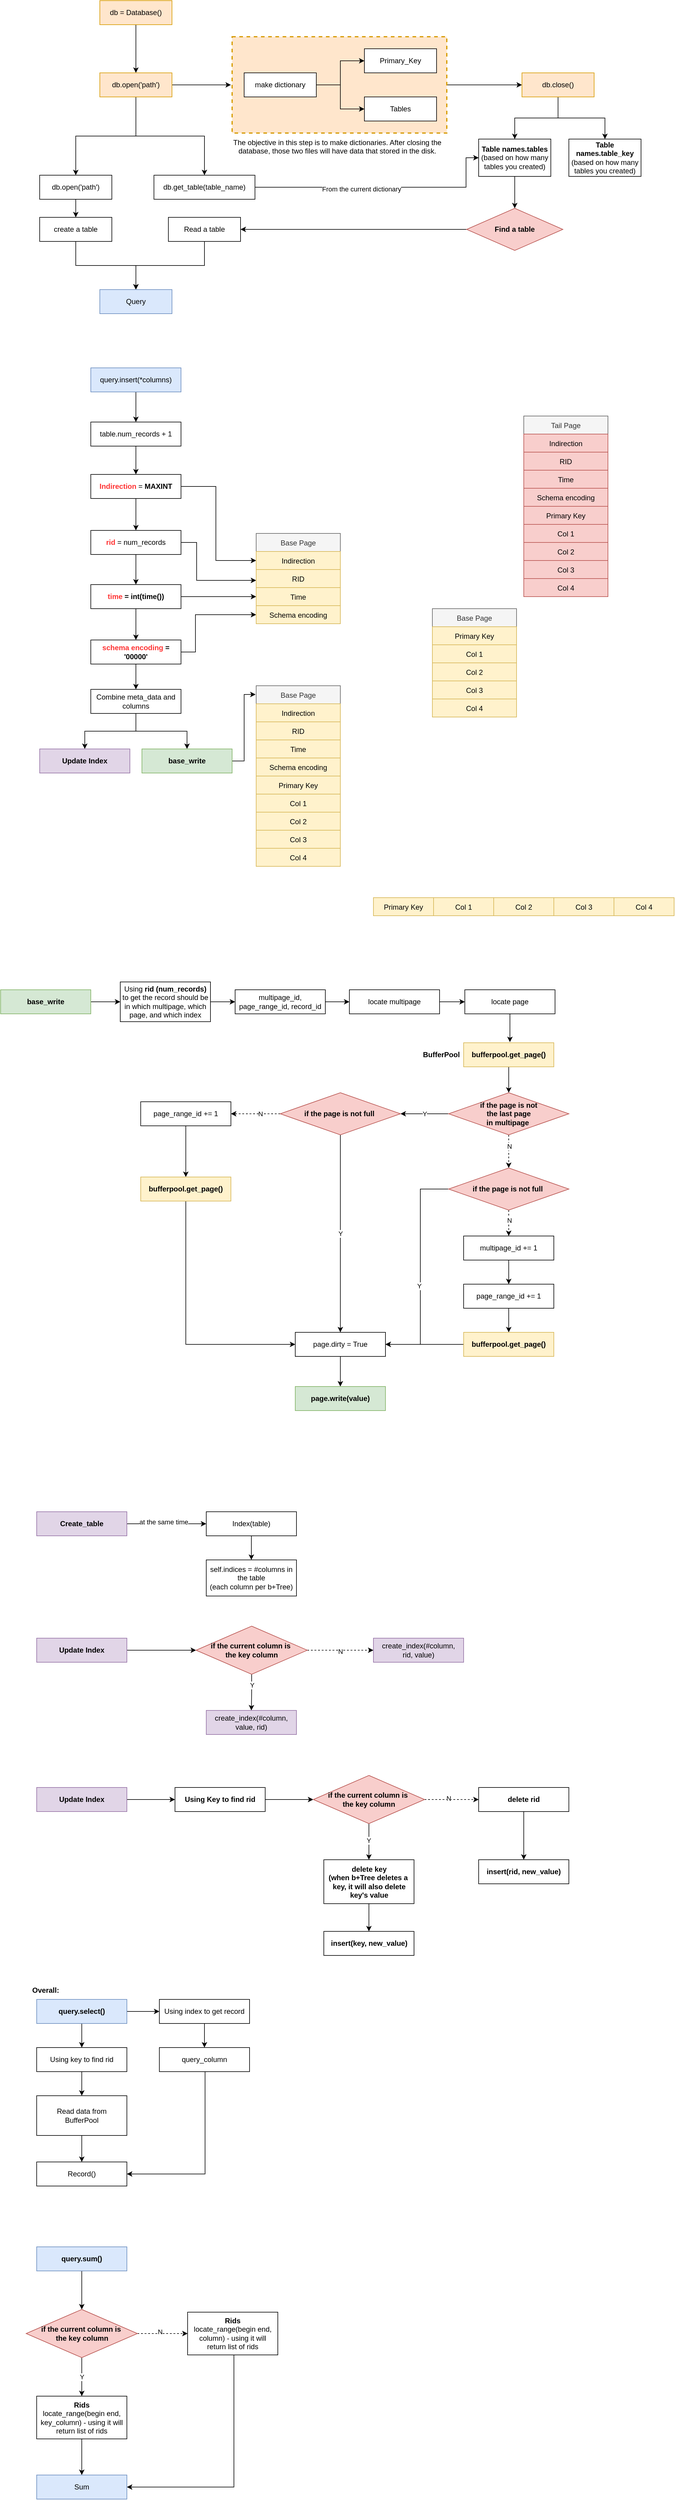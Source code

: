 <mxfile version="16.6.4" type="github">
  <diagram id="Wvhb61Qy2nOv9_hHWXvt" name="Page-1">
    <mxGraphModel dx="1158" dy="667" grid="0" gridSize="10" guides="1" tooltips="1" connect="1" arrows="1" fold="1" page="1" pageScale="1" pageWidth="1169" pageHeight="1654" math="0" shadow="0">
      <root>
        <mxCell id="0" />
        <mxCell id="1" parent="0" />
        <mxCell id="xcOaB14ry1vTwnBR0oJF-19" style="edgeStyle=orthogonalEdgeStyle;rounded=0;orthogonalLoop=1;jettySize=auto;html=1;startArrow=none;startFill=0;endArrow=classic;endFill=1;entryX=0;entryY=0.5;entryDx=0;entryDy=0;" edge="1" parent="1" source="xcOaB14ry1vTwnBR0oJF-11" target="xcOaB14ry1vTwnBR0oJF-20">
          <mxGeometry relative="1" as="geometry">
            <mxPoint x="819.2" y="180" as="targetPoint" />
          </mxGeometry>
        </mxCell>
        <mxCell id="xcOaB14ry1vTwnBR0oJF-11" value="" style="rounded=0;whiteSpace=wrap;html=1;fillColor=#ffe6cc;dashed=1;strokeWidth=2;strokeColor=#d79b00;" vertex="1" parent="1">
          <mxGeometry x="405" y="100" width="357" height="160" as="geometry" />
        </mxCell>
        <mxCell id="xcOaB14ry1vTwnBR0oJF-3" value="" style="edgeStyle=orthogonalEdgeStyle;rounded=0;orthogonalLoop=1;jettySize=auto;html=1;" edge="1" parent="1" source="xcOaB14ry1vTwnBR0oJF-1" target="xcOaB14ry1vTwnBR0oJF-2">
          <mxGeometry relative="1" as="geometry" />
        </mxCell>
        <mxCell id="xcOaB14ry1vTwnBR0oJF-1" value="db = Database()" style="rounded=0;whiteSpace=wrap;html=1;fillColor=#ffe6cc;strokeColor=#d79b00;" vertex="1" parent="1">
          <mxGeometry x="185" y="40" width="120" height="40" as="geometry" />
        </mxCell>
        <mxCell id="xcOaB14ry1vTwnBR0oJF-5" value="" style="edgeStyle=orthogonalEdgeStyle;rounded=0;orthogonalLoop=1;jettySize=auto;html=1;" edge="1" parent="1" source="xcOaB14ry1vTwnBR0oJF-2">
          <mxGeometry relative="1" as="geometry">
            <mxPoint x="403" y="180" as="targetPoint" />
          </mxGeometry>
        </mxCell>
        <mxCell id="xcOaB14ry1vTwnBR0oJF-31" value="" style="edgeStyle=orthogonalEdgeStyle;rounded=0;orthogonalLoop=1;jettySize=auto;html=1;startArrow=none;startFill=0;endArrow=classic;endFill=1;" edge="1" parent="1" source="xcOaB14ry1vTwnBR0oJF-2" target="xcOaB14ry1vTwnBR0oJF-30">
          <mxGeometry relative="1" as="geometry" />
        </mxCell>
        <mxCell id="xcOaB14ry1vTwnBR0oJF-32" style="edgeStyle=orthogonalEdgeStyle;rounded=0;orthogonalLoop=1;jettySize=auto;html=1;entryX=0.5;entryY=0;entryDx=0;entryDy=0;startArrow=none;startFill=0;endArrow=classic;endFill=1;" edge="1" parent="1" source="xcOaB14ry1vTwnBR0oJF-2" target="xcOaB14ry1vTwnBR0oJF-13">
          <mxGeometry relative="1" as="geometry" />
        </mxCell>
        <mxCell id="xcOaB14ry1vTwnBR0oJF-2" value="db.open(&#39;path&#39;)" style="rounded=0;whiteSpace=wrap;html=1;fillColor=#ffe6cc;strokeColor=#d79b00;" vertex="1" parent="1">
          <mxGeometry x="185" y="160" width="120" height="40" as="geometry" />
        </mxCell>
        <mxCell id="xcOaB14ry1vTwnBR0oJF-7" value="" style="edgeStyle=orthogonalEdgeStyle;rounded=0;orthogonalLoop=1;jettySize=auto;html=1;" edge="1" parent="1" source="xcOaB14ry1vTwnBR0oJF-4" target="xcOaB14ry1vTwnBR0oJF-6">
          <mxGeometry relative="1" as="geometry" />
        </mxCell>
        <mxCell id="xcOaB14ry1vTwnBR0oJF-9" value="" style="edgeStyle=orthogonalEdgeStyle;rounded=0;orthogonalLoop=1;jettySize=auto;html=1;" edge="1" parent="1" source="xcOaB14ry1vTwnBR0oJF-4" target="xcOaB14ry1vTwnBR0oJF-8">
          <mxGeometry relative="1" as="geometry" />
        </mxCell>
        <mxCell id="xcOaB14ry1vTwnBR0oJF-4" value="make dictionary" style="rounded=0;whiteSpace=wrap;html=1;" vertex="1" parent="1">
          <mxGeometry x="425" y="160" width="120" height="40" as="geometry" />
        </mxCell>
        <mxCell id="xcOaB14ry1vTwnBR0oJF-6" value="Primary_Key" style="rounded=0;whiteSpace=wrap;html=1;" vertex="1" parent="1">
          <mxGeometry x="625" y="120" width="120" height="40" as="geometry" />
        </mxCell>
        <mxCell id="xcOaB14ry1vTwnBR0oJF-8" value="Tables" style="rounded=0;whiteSpace=wrap;html=1;" vertex="1" parent="1">
          <mxGeometry x="625" y="200" width="120" height="40" as="geometry" />
        </mxCell>
        <mxCell id="xcOaB14ry1vTwnBR0oJF-12" value="The objective in this step is to make dictionaries. After closing the database, those two files will have data that stored in the disk.&lt;br&gt;&lt;br&gt;" style="text;html=1;strokeColor=none;fillColor=none;align=center;verticalAlign=middle;whiteSpace=wrap;rounded=0;dashed=1;" vertex="1" parent="1">
          <mxGeometry x="405" y="260" width="350" height="60" as="geometry" />
        </mxCell>
        <mxCell id="xcOaB14ry1vTwnBR0oJF-28" style="edgeStyle=orthogonalEdgeStyle;rounded=0;orthogonalLoop=1;jettySize=auto;html=1;entryX=0;entryY=0.5;entryDx=0;entryDy=0;startArrow=none;startFill=0;endArrow=classic;endFill=1;" edge="1" parent="1" source="xcOaB14ry1vTwnBR0oJF-13" target="xcOaB14ry1vTwnBR0oJF-21">
          <mxGeometry relative="1" as="geometry">
            <Array as="points">
              <mxPoint x="794" y="350" />
              <mxPoint x="794" y="301" />
            </Array>
          </mxGeometry>
        </mxCell>
        <mxCell id="xcOaB14ry1vTwnBR0oJF-29" value="From the current dictionary" style="edgeLabel;html=1;align=center;verticalAlign=middle;resizable=0;points=[];" vertex="1" connectable="0" parent="xcOaB14ry1vTwnBR0oJF-28">
          <mxGeometry x="-0.16" y="-3" relative="1" as="geometry">
            <mxPoint as="offset" />
          </mxGeometry>
        </mxCell>
        <mxCell id="xcOaB14ry1vTwnBR0oJF-13" value="db.get_table(table_name)" style="rounded=0;whiteSpace=wrap;html=1;" vertex="1" parent="1">
          <mxGeometry x="275" y="330" width="168" height="40" as="geometry" />
        </mxCell>
        <mxCell id="xcOaB14ry1vTwnBR0oJF-22" value="" style="edgeStyle=orthogonalEdgeStyle;rounded=0;orthogonalLoop=1;jettySize=auto;html=1;startArrow=none;startFill=0;endArrow=classic;endFill=1;" edge="1" parent="1" source="xcOaB14ry1vTwnBR0oJF-20" target="xcOaB14ry1vTwnBR0oJF-21">
          <mxGeometry relative="1" as="geometry" />
        </mxCell>
        <mxCell id="xcOaB14ry1vTwnBR0oJF-33" style="edgeStyle=orthogonalEdgeStyle;rounded=0;orthogonalLoop=1;jettySize=auto;html=1;startArrow=none;startFill=0;endArrow=classic;endFill=1;" edge="1" parent="1" source="xcOaB14ry1vTwnBR0oJF-20" target="xcOaB14ry1vTwnBR0oJF-23">
          <mxGeometry relative="1" as="geometry" />
        </mxCell>
        <mxCell id="xcOaB14ry1vTwnBR0oJF-20" value="db.close()" style="rounded=0;whiteSpace=wrap;html=1;fillColor=#ffe6cc;strokeColor=#d79b00;" vertex="1" parent="1">
          <mxGeometry x="887" y="160" width="120" height="40" as="geometry" />
        </mxCell>
        <mxCell id="xcOaB14ry1vTwnBR0oJF-211" style="edgeStyle=orthogonalEdgeStyle;rounded=0;orthogonalLoop=1;jettySize=auto;html=1;fontColor=#000000;startArrow=none;startFill=0;endArrow=classic;endFill=1;" edge="1" parent="1" source="xcOaB14ry1vTwnBR0oJF-21" target="xcOaB14ry1vTwnBR0oJF-210">
          <mxGeometry relative="1" as="geometry" />
        </mxCell>
        <mxCell id="xcOaB14ry1vTwnBR0oJF-21" value="&lt;b&gt;Table names.tables&lt;/b&gt;&lt;br&gt;(based on how many tables you created)" style="rounded=0;whiteSpace=wrap;html=1;" vertex="1" parent="1">
          <mxGeometry x="815" y="270" width="120" height="62" as="geometry" />
        </mxCell>
        <mxCell id="xcOaB14ry1vTwnBR0oJF-23" value="&lt;b&gt;Table names.table_key&lt;/b&gt;&lt;br&gt;(based on how many tables you created)" style="rounded=0;whiteSpace=wrap;html=1;" vertex="1" parent="1">
          <mxGeometry x="965" y="270" width="120" height="62" as="geometry" />
        </mxCell>
        <mxCell id="xcOaB14ry1vTwnBR0oJF-38" style="edgeStyle=orthogonalEdgeStyle;rounded=0;orthogonalLoop=1;jettySize=auto;html=1;startArrow=none;startFill=0;endArrow=classic;endFill=1;" edge="1" parent="1" source="xcOaB14ry1vTwnBR0oJF-25" target="xcOaB14ry1vTwnBR0oJF-36">
          <mxGeometry relative="1" as="geometry" />
        </mxCell>
        <mxCell id="xcOaB14ry1vTwnBR0oJF-25" value="Read a table" style="rounded=0;whiteSpace=wrap;html=1;" vertex="1" parent="1">
          <mxGeometry x="299" y="400" width="120" height="40" as="geometry" />
        </mxCell>
        <mxCell id="xcOaB14ry1vTwnBR0oJF-35" value="" style="edgeStyle=orthogonalEdgeStyle;rounded=0;orthogonalLoop=1;jettySize=auto;html=1;startArrow=none;startFill=0;endArrow=classic;endFill=1;" edge="1" parent="1" source="xcOaB14ry1vTwnBR0oJF-30" target="xcOaB14ry1vTwnBR0oJF-34">
          <mxGeometry relative="1" as="geometry" />
        </mxCell>
        <mxCell id="xcOaB14ry1vTwnBR0oJF-30" value="db.open(&#39;path&#39;)" style="rounded=0;whiteSpace=wrap;html=1;" vertex="1" parent="1">
          <mxGeometry x="85" y="330" width="120" height="40" as="geometry" />
        </mxCell>
        <mxCell id="xcOaB14ry1vTwnBR0oJF-37" value="" style="edgeStyle=orthogonalEdgeStyle;rounded=0;orthogonalLoop=1;jettySize=auto;html=1;startArrow=none;startFill=0;endArrow=classic;endFill=1;" edge="1" parent="1" source="xcOaB14ry1vTwnBR0oJF-34" target="xcOaB14ry1vTwnBR0oJF-36">
          <mxGeometry relative="1" as="geometry" />
        </mxCell>
        <mxCell id="xcOaB14ry1vTwnBR0oJF-34" value="create a table" style="rounded=0;whiteSpace=wrap;html=1;" vertex="1" parent="1">
          <mxGeometry x="85" y="400" width="120" height="40" as="geometry" />
        </mxCell>
        <mxCell id="xcOaB14ry1vTwnBR0oJF-36" value="Query" style="rounded=0;whiteSpace=wrap;html=1;fillColor=#dae8fc;strokeColor=#6c8ebf;" vertex="1" parent="1">
          <mxGeometry x="185" y="520" width="120" height="40" as="geometry" />
        </mxCell>
        <mxCell id="xcOaB14ry1vTwnBR0oJF-66" value="" style="edgeStyle=orthogonalEdgeStyle;rounded=0;orthogonalLoop=1;jettySize=auto;html=1;startArrow=none;startFill=0;endArrow=classic;endFill=1;" edge="1" parent="1" source="xcOaB14ry1vTwnBR0oJF-39" target="xcOaB14ry1vTwnBR0oJF-65">
          <mxGeometry relative="1" as="geometry" />
        </mxCell>
        <mxCell id="xcOaB14ry1vTwnBR0oJF-39" value="query.insert(*columns)" style="rounded=0;whiteSpace=wrap;html=1;fillColor=#dae8fc;strokeColor=#6c8ebf;" vertex="1" parent="1">
          <mxGeometry x="170" y="650" width="150" height="40" as="geometry" />
        </mxCell>
        <mxCell id="xcOaB14ry1vTwnBR0oJF-53" value="" style="group" vertex="1" connectable="0" parent="1">
          <mxGeometry x="445" y="1178" width="140" height="300" as="geometry" />
        </mxCell>
        <mxCell id="xcOaB14ry1vTwnBR0oJF-41" value="Base Page" style="swimlane;fontStyle=0;childLayout=stackLayout;horizontal=1;startSize=30;horizontalStack=0;resizeParent=1;resizeParentMax=0;resizeLast=0;collapsible=1;marginBottom=0;strokeWidth=1;fillColor=#f5f5f5;fontColor=#333333;strokeColor=#666666;" vertex="1" parent="xcOaB14ry1vTwnBR0oJF-53">
          <mxGeometry width="140" height="120" as="geometry" />
        </mxCell>
        <mxCell id="xcOaB14ry1vTwnBR0oJF-42" value="Indirection" style="text;align=center;verticalAlign=middle;spacingLeft=4;spacingRight=4;overflow=hidden;points=[[0,0.5],[1,0.5]];portConstraint=eastwest;rotatable=0;fillColor=#fff2cc;strokeColor=#d6b656;" vertex="1" parent="xcOaB14ry1vTwnBR0oJF-41">
          <mxGeometry y="30" width="140" height="30" as="geometry" />
        </mxCell>
        <mxCell id="xcOaB14ry1vTwnBR0oJF-43" value="RID" style="text;align=center;verticalAlign=middle;spacingLeft=4;spacingRight=4;overflow=hidden;points=[[0,0.5],[1,0.5]];portConstraint=eastwest;rotatable=0;fillColor=#fff2cc;strokeColor=#d6b656;" vertex="1" parent="xcOaB14ry1vTwnBR0oJF-41">
          <mxGeometry y="60" width="140" height="30" as="geometry" />
        </mxCell>
        <mxCell id="xcOaB14ry1vTwnBR0oJF-44" value="Time" style="text;strokeColor=#d6b656;fillColor=#fff2cc;align=center;verticalAlign=middle;spacingLeft=4;spacingRight=4;overflow=hidden;points=[[0,0.5],[1,0.5]];portConstraint=eastwest;rotatable=0;" vertex="1" parent="xcOaB14ry1vTwnBR0oJF-41">
          <mxGeometry y="90" width="140" height="30" as="geometry" />
        </mxCell>
        <mxCell id="xcOaB14ry1vTwnBR0oJF-46" value="Schema encoding" style="text;strokeColor=#d6b656;fillColor=#fff2cc;align=center;verticalAlign=middle;spacingLeft=4;spacingRight=4;overflow=hidden;points=[[0,0.5],[1,0.5]];portConstraint=eastwest;rotatable=0;" vertex="1" parent="xcOaB14ry1vTwnBR0oJF-53">
          <mxGeometry y="120" width="140" height="30" as="geometry" />
        </mxCell>
        <mxCell id="xcOaB14ry1vTwnBR0oJF-47" value="Primary Key" style="text;align=center;verticalAlign=middle;spacingLeft=4;spacingRight=4;overflow=hidden;points=[[0,0.5],[1,0.5]];portConstraint=eastwest;rotatable=0;fillColor=#fff2cc;strokeColor=#d6b656;" vertex="1" parent="xcOaB14ry1vTwnBR0oJF-53">
          <mxGeometry y="150" width="140" height="30" as="geometry" />
        </mxCell>
        <mxCell id="xcOaB14ry1vTwnBR0oJF-48" value="Col 1" style="text;strokeColor=#d6b656;fillColor=#fff2cc;align=center;verticalAlign=middle;spacingLeft=4;spacingRight=4;overflow=hidden;points=[[0,0.5],[1,0.5]];portConstraint=eastwest;rotatable=0;" vertex="1" parent="xcOaB14ry1vTwnBR0oJF-53">
          <mxGeometry y="180" width="140" height="30" as="geometry" />
        </mxCell>
        <mxCell id="xcOaB14ry1vTwnBR0oJF-49" value="Col 2" style="text;strokeColor=#d6b656;fillColor=#fff2cc;align=center;verticalAlign=middle;spacingLeft=4;spacingRight=4;overflow=hidden;points=[[0,0.5],[1,0.5]];portConstraint=eastwest;rotatable=0;" vertex="1" parent="xcOaB14ry1vTwnBR0oJF-53">
          <mxGeometry y="210" width="140" height="30" as="geometry" />
        </mxCell>
        <mxCell id="xcOaB14ry1vTwnBR0oJF-50" value="Col 3" style="text;strokeColor=#d6b656;fillColor=#fff2cc;align=center;verticalAlign=middle;spacingLeft=4;spacingRight=4;overflow=hidden;points=[[0,0.5],[1,0.5]];portConstraint=eastwest;rotatable=0;" vertex="1" parent="xcOaB14ry1vTwnBR0oJF-53">
          <mxGeometry y="240" width="140" height="30" as="geometry" />
        </mxCell>
        <mxCell id="xcOaB14ry1vTwnBR0oJF-51" value="Col 4" style="text;strokeColor=#d6b656;fillColor=#fff2cc;align=center;verticalAlign=middle;spacingLeft=4;spacingRight=4;overflow=hidden;points=[[0,0.5],[1,0.5]];portConstraint=eastwest;rotatable=0;" vertex="1" parent="xcOaB14ry1vTwnBR0oJF-53">
          <mxGeometry y="270" width="140" height="30" as="geometry" />
        </mxCell>
        <mxCell id="xcOaB14ry1vTwnBR0oJF-54" value="" style="group" vertex="1" connectable="0" parent="1">
          <mxGeometry x="890" y="730" width="140" height="300" as="geometry" />
        </mxCell>
        <mxCell id="xcOaB14ry1vTwnBR0oJF-55" value="Tail Page" style="swimlane;fontStyle=0;childLayout=stackLayout;horizontal=1;startSize=30;horizontalStack=0;resizeParent=1;resizeParentMax=0;resizeLast=0;collapsible=1;marginBottom=0;strokeWidth=1;fillColor=#f5f5f5;fontColor=#333333;strokeColor=#666666;" vertex="1" parent="xcOaB14ry1vTwnBR0oJF-54">
          <mxGeometry width="140" height="120" as="geometry" />
        </mxCell>
        <mxCell id="xcOaB14ry1vTwnBR0oJF-56" value="Indirection" style="text;align=center;verticalAlign=middle;spacingLeft=4;spacingRight=4;overflow=hidden;points=[[0,0.5],[1,0.5]];portConstraint=eastwest;rotatable=0;fillColor=#f8cecc;strokeColor=#b85450;" vertex="1" parent="xcOaB14ry1vTwnBR0oJF-55">
          <mxGeometry y="30" width="140" height="30" as="geometry" />
        </mxCell>
        <mxCell id="xcOaB14ry1vTwnBR0oJF-57" value="RID" style="text;align=center;verticalAlign=middle;spacingLeft=4;spacingRight=4;overflow=hidden;points=[[0,0.5],[1,0.5]];portConstraint=eastwest;rotatable=0;fillColor=#f8cecc;strokeColor=#b85450;" vertex="1" parent="xcOaB14ry1vTwnBR0oJF-55">
          <mxGeometry y="60" width="140" height="30" as="geometry" />
        </mxCell>
        <mxCell id="xcOaB14ry1vTwnBR0oJF-58" value="Time" style="text;strokeColor=#b85450;fillColor=#f8cecc;align=center;verticalAlign=middle;spacingLeft=4;spacingRight=4;overflow=hidden;points=[[0,0.5],[1,0.5]];portConstraint=eastwest;rotatable=0;" vertex="1" parent="xcOaB14ry1vTwnBR0oJF-55">
          <mxGeometry y="90" width="140" height="30" as="geometry" />
        </mxCell>
        <mxCell id="xcOaB14ry1vTwnBR0oJF-59" value="Schema encoding" style="text;strokeColor=#b85450;fillColor=#f8cecc;align=center;verticalAlign=middle;spacingLeft=4;spacingRight=4;overflow=hidden;points=[[0,0.5],[1,0.5]];portConstraint=eastwest;rotatable=0;" vertex="1" parent="xcOaB14ry1vTwnBR0oJF-54">
          <mxGeometry y="120" width="140" height="30" as="geometry" />
        </mxCell>
        <mxCell id="xcOaB14ry1vTwnBR0oJF-60" value="Primary Key" style="text;align=center;verticalAlign=middle;spacingLeft=4;spacingRight=4;overflow=hidden;points=[[0,0.5],[1,0.5]];portConstraint=eastwest;rotatable=0;fillColor=#f8cecc;strokeColor=#b85450;" vertex="1" parent="xcOaB14ry1vTwnBR0oJF-54">
          <mxGeometry y="150" width="140" height="30" as="geometry" />
        </mxCell>
        <mxCell id="xcOaB14ry1vTwnBR0oJF-61" value="Col 1" style="text;strokeColor=#b85450;fillColor=#f8cecc;align=center;verticalAlign=middle;spacingLeft=4;spacingRight=4;overflow=hidden;points=[[0,0.5],[1,0.5]];portConstraint=eastwest;rotatable=0;" vertex="1" parent="xcOaB14ry1vTwnBR0oJF-54">
          <mxGeometry y="180" width="140" height="30" as="geometry" />
        </mxCell>
        <mxCell id="xcOaB14ry1vTwnBR0oJF-62" value="Col 2" style="text;strokeColor=#b85450;fillColor=#f8cecc;align=center;verticalAlign=middle;spacingLeft=4;spacingRight=4;overflow=hidden;points=[[0,0.5],[1,0.5]];portConstraint=eastwest;rotatable=0;" vertex="1" parent="xcOaB14ry1vTwnBR0oJF-54">
          <mxGeometry y="210" width="140" height="30" as="geometry" />
        </mxCell>
        <mxCell id="xcOaB14ry1vTwnBR0oJF-63" value="Col 3" style="text;strokeColor=#b85450;fillColor=#f8cecc;align=center;verticalAlign=middle;spacingLeft=4;spacingRight=4;overflow=hidden;points=[[0,0.5],[1,0.5]];portConstraint=eastwest;rotatable=0;" vertex="1" parent="xcOaB14ry1vTwnBR0oJF-54">
          <mxGeometry y="240" width="140" height="30" as="geometry" />
        </mxCell>
        <mxCell id="xcOaB14ry1vTwnBR0oJF-64" value="Col 4" style="text;strokeColor=#b85450;fillColor=#f8cecc;align=center;verticalAlign=middle;spacingLeft=4;spacingRight=4;overflow=hidden;points=[[0,0.5],[1,0.5]];portConstraint=eastwest;rotatable=0;" vertex="1" parent="xcOaB14ry1vTwnBR0oJF-54">
          <mxGeometry y="270" width="140" height="30" as="geometry" />
        </mxCell>
        <mxCell id="xcOaB14ry1vTwnBR0oJF-68" value="" style="edgeStyle=orthogonalEdgeStyle;rounded=0;orthogonalLoop=1;jettySize=auto;html=1;startArrow=none;startFill=0;endArrow=classic;endFill=1;" edge="1" parent="1" source="xcOaB14ry1vTwnBR0oJF-65" target="xcOaB14ry1vTwnBR0oJF-67">
          <mxGeometry relative="1" as="geometry" />
        </mxCell>
        <mxCell id="xcOaB14ry1vTwnBR0oJF-65" value="table.num_records + 1" style="rounded=0;whiteSpace=wrap;html=1;" vertex="1" parent="1">
          <mxGeometry x="170" y="740" width="150" height="40" as="geometry" />
        </mxCell>
        <mxCell id="xcOaB14ry1vTwnBR0oJF-70" value="" style="edgeStyle=orthogonalEdgeStyle;rounded=0;orthogonalLoop=1;jettySize=auto;html=1;startArrow=none;startFill=0;endArrow=classic;endFill=1;" edge="1" parent="1" source="xcOaB14ry1vTwnBR0oJF-67" target="xcOaB14ry1vTwnBR0oJF-69">
          <mxGeometry relative="1" as="geometry" />
        </mxCell>
        <mxCell id="xcOaB14ry1vTwnBR0oJF-107" style="edgeStyle=orthogonalEdgeStyle;rounded=0;orthogonalLoop=1;jettySize=auto;html=1;fontColor=#000000;startArrow=none;startFill=0;endArrow=classic;endFill=1;" edge="1" parent="1" source="xcOaB14ry1vTwnBR0oJF-67" target="xcOaB14ry1vTwnBR0oJF-96">
          <mxGeometry relative="1" as="geometry">
            <Array as="points">
              <mxPoint x="378" y="847" />
              <mxPoint x="378" y="970" />
            </Array>
          </mxGeometry>
        </mxCell>
        <mxCell id="xcOaB14ry1vTwnBR0oJF-67" value="&lt;font color=&quot;#ff3333&quot;&gt;&lt;b&gt;Indirection&lt;/b&gt;&lt;/font&gt; = &lt;b&gt;MAXINT&lt;/b&gt;" style="rounded=0;whiteSpace=wrap;html=1;" vertex="1" parent="1">
          <mxGeometry x="170" y="827" width="150" height="40" as="geometry" />
        </mxCell>
        <mxCell id="xcOaB14ry1vTwnBR0oJF-102" value="" style="edgeStyle=orthogonalEdgeStyle;rounded=0;orthogonalLoop=1;jettySize=auto;html=1;fontColor=#000000;startArrow=none;startFill=0;endArrow=classic;endFill=1;" edge="1" parent="1" source="xcOaB14ry1vTwnBR0oJF-69" target="xcOaB14ry1vTwnBR0oJF-101">
          <mxGeometry relative="1" as="geometry" />
        </mxCell>
        <mxCell id="xcOaB14ry1vTwnBR0oJF-105" style="edgeStyle=orthogonalEdgeStyle;rounded=0;orthogonalLoop=1;jettySize=auto;html=1;fontColor=#000000;startArrow=none;startFill=0;endArrow=classic;endFill=1;" edge="1" parent="1" source="xcOaB14ry1vTwnBR0oJF-69" target="xcOaB14ry1vTwnBR0oJF-97">
          <mxGeometry relative="1" as="geometry">
            <Array as="points">
              <mxPoint x="346" y="940" />
              <mxPoint x="346" y="1003" />
            </Array>
          </mxGeometry>
        </mxCell>
        <mxCell id="xcOaB14ry1vTwnBR0oJF-69" value="&lt;b&gt;&lt;font color=&quot;#ff3333&quot;&gt;rid&lt;/font&gt;&lt;/b&gt; = num_records" style="rounded=0;whiteSpace=wrap;html=1;" vertex="1" parent="1">
          <mxGeometry x="170" y="920" width="150" height="40" as="geometry" />
        </mxCell>
        <mxCell id="xcOaB14ry1vTwnBR0oJF-76" value="" style="edgeStyle=orthogonalEdgeStyle;rounded=0;orthogonalLoop=1;jettySize=auto;html=1;fontColor=#000000;startArrow=none;startFill=0;endArrow=classic;endFill=1;" edge="1" parent="1" source="xcOaB14ry1vTwnBR0oJF-71" target="xcOaB14ry1vTwnBR0oJF-75">
          <mxGeometry relative="1" as="geometry" />
        </mxCell>
        <mxCell id="xcOaB14ry1vTwnBR0oJF-108" style="edgeStyle=orthogonalEdgeStyle;rounded=0;orthogonalLoop=1;jettySize=auto;html=1;fontColor=#000000;startArrow=none;startFill=0;endArrow=classic;endFill=1;" edge="1" parent="1" source="xcOaB14ry1vTwnBR0oJF-71" target="xcOaB14ry1vTwnBR0oJF-99">
          <mxGeometry relative="1" as="geometry">
            <Array as="points">
              <mxPoint x="344" y="1122" />
              <mxPoint x="344" y="1060" />
            </Array>
          </mxGeometry>
        </mxCell>
        <mxCell id="xcOaB14ry1vTwnBR0oJF-71" value="&lt;b&gt;&lt;font color=&quot;#ff3333&quot;&gt;schema encoding &lt;/font&gt;=&lt;font color=&quot;#ff3333&quot;&gt; &lt;/font&gt;&#39;00000&#39;&lt;/b&gt;" style="rounded=0;whiteSpace=wrap;html=1;" vertex="1" parent="1">
          <mxGeometry x="170" y="1102" width="150" height="40" as="geometry" />
        </mxCell>
        <mxCell id="xcOaB14ry1vTwnBR0oJF-78" value="" style="edgeStyle=orthogonalEdgeStyle;rounded=0;orthogonalLoop=1;jettySize=auto;html=1;fontColor=#000000;startArrow=none;startFill=0;endArrow=classic;endFill=1;" edge="1" parent="1" source="xcOaB14ry1vTwnBR0oJF-75" target="xcOaB14ry1vTwnBR0oJF-77">
          <mxGeometry relative="1" as="geometry" />
        </mxCell>
        <mxCell id="xcOaB14ry1vTwnBR0oJF-80" value="" style="edgeStyle=orthogonalEdgeStyle;rounded=0;orthogonalLoop=1;jettySize=auto;html=1;fontColor=#000000;startArrow=none;startFill=0;endArrow=classic;endFill=1;" edge="1" parent="1" source="xcOaB14ry1vTwnBR0oJF-75" target="xcOaB14ry1vTwnBR0oJF-79">
          <mxGeometry relative="1" as="geometry" />
        </mxCell>
        <mxCell id="xcOaB14ry1vTwnBR0oJF-75" value="Combine meta_data and&lt;br&gt;columns" style="rounded=0;whiteSpace=wrap;html=1;" vertex="1" parent="1">
          <mxGeometry x="170" y="1184" width="150" height="40" as="geometry" />
        </mxCell>
        <mxCell id="xcOaB14ry1vTwnBR0oJF-258" style="edgeStyle=orthogonalEdgeStyle;rounded=0;orthogonalLoop=1;jettySize=auto;html=1;entryX=-0.007;entryY=0.121;entryDx=0;entryDy=0;entryPerimeter=0;fontColor=#000000;startArrow=none;startFill=0;endArrow=classic;endFill=1;" edge="1" parent="1" source="xcOaB14ry1vTwnBR0oJF-77" target="xcOaB14ry1vTwnBR0oJF-41">
          <mxGeometry relative="1" as="geometry" />
        </mxCell>
        <mxCell id="xcOaB14ry1vTwnBR0oJF-77" value="base_write" style="rounded=0;whiteSpace=wrap;html=1;fillColor=#d5e8d4;strokeColor=#82b366;fontStyle=1" vertex="1" parent="1">
          <mxGeometry x="255" y="1283" width="150" height="40" as="geometry" />
        </mxCell>
        <mxCell id="xcOaB14ry1vTwnBR0oJF-79" value="Update Index" style="rounded=0;whiteSpace=wrap;html=1;fillColor=#e1d5e7;strokeColor=#9673a6;fontStyle=1" vertex="1" parent="1">
          <mxGeometry x="85" y="1283" width="150" height="40" as="geometry" />
        </mxCell>
        <mxCell id="xcOaB14ry1vTwnBR0oJF-84" value="Base Page" style="swimlane;fontStyle=0;childLayout=stackLayout;horizontal=1;startSize=30;horizontalStack=0;resizeParent=1;resizeParentMax=0;resizeLast=0;collapsible=1;marginBottom=0;strokeWidth=1;fillColor=#f5f5f5;fontColor=#333333;strokeColor=#666666;" vertex="1" parent="1">
          <mxGeometry x="738" y="1050" width="140" height="60" as="geometry" />
        </mxCell>
        <mxCell id="xcOaB14ry1vTwnBR0oJF-89" value="Primary Key" style="text;align=center;verticalAlign=middle;spacingLeft=4;spacingRight=4;overflow=hidden;points=[[0,0.5],[1,0.5]];portConstraint=eastwest;rotatable=0;fillColor=#fff2cc;strokeColor=#d6b656;" vertex="1" parent="xcOaB14ry1vTwnBR0oJF-84">
          <mxGeometry y="30" width="140" height="30" as="geometry" />
        </mxCell>
        <mxCell id="xcOaB14ry1vTwnBR0oJF-90" value="Col 1" style="text;strokeColor=#d6b656;fillColor=#fff2cc;align=center;verticalAlign=middle;spacingLeft=4;spacingRight=4;overflow=hidden;points=[[0,0.5],[1,0.5]];portConstraint=eastwest;rotatable=0;" vertex="1" parent="1">
          <mxGeometry x="738" y="1110" width="140" height="30" as="geometry" />
        </mxCell>
        <mxCell id="xcOaB14ry1vTwnBR0oJF-91" value="Col 2" style="text;strokeColor=#d6b656;fillColor=#fff2cc;align=center;verticalAlign=middle;spacingLeft=4;spacingRight=4;overflow=hidden;points=[[0,0.5],[1,0.5]];portConstraint=eastwest;rotatable=0;" vertex="1" parent="1">
          <mxGeometry x="738" y="1140" width="140" height="30" as="geometry" />
        </mxCell>
        <mxCell id="xcOaB14ry1vTwnBR0oJF-92" value="Col 3" style="text;strokeColor=#d6b656;fillColor=#fff2cc;align=center;verticalAlign=middle;spacingLeft=4;spacingRight=4;overflow=hidden;points=[[0,0.5],[1,0.5]];portConstraint=eastwest;rotatable=0;" vertex="1" parent="1">
          <mxGeometry x="738" y="1170" width="140" height="30" as="geometry" />
        </mxCell>
        <mxCell id="xcOaB14ry1vTwnBR0oJF-93" value="Col 4" style="text;strokeColor=#d6b656;fillColor=#fff2cc;align=center;verticalAlign=middle;spacingLeft=4;spacingRight=4;overflow=hidden;points=[[0,0.5],[1,0.5]];portConstraint=eastwest;rotatable=0;" vertex="1" parent="1">
          <mxGeometry x="738" y="1200" width="140" height="30" as="geometry" />
        </mxCell>
        <mxCell id="xcOaB14ry1vTwnBR0oJF-95" value="Base Page" style="swimlane;fontStyle=0;childLayout=stackLayout;horizontal=1;startSize=30;horizontalStack=0;resizeParent=1;resizeParentMax=0;resizeLast=0;collapsible=1;marginBottom=0;strokeWidth=1;fillColor=#f5f5f5;fontColor=#333333;strokeColor=#666666;" vertex="1" parent="1">
          <mxGeometry x="445" y="925" width="140" height="120" as="geometry" />
        </mxCell>
        <mxCell id="xcOaB14ry1vTwnBR0oJF-96" value="Indirection" style="text;align=center;verticalAlign=middle;spacingLeft=4;spacingRight=4;overflow=hidden;points=[[0,0.5],[1,0.5]];portConstraint=eastwest;rotatable=0;fillColor=#fff2cc;strokeColor=#d6b656;" vertex="1" parent="xcOaB14ry1vTwnBR0oJF-95">
          <mxGeometry y="30" width="140" height="30" as="geometry" />
        </mxCell>
        <mxCell id="xcOaB14ry1vTwnBR0oJF-97" value="RID" style="text;align=center;verticalAlign=middle;spacingLeft=4;spacingRight=4;overflow=hidden;points=[[0,0.5],[1,0.5]];portConstraint=eastwest;rotatable=0;fillColor=#fff2cc;strokeColor=#d6b656;" vertex="1" parent="xcOaB14ry1vTwnBR0oJF-95">
          <mxGeometry y="60" width="140" height="30" as="geometry" />
        </mxCell>
        <mxCell id="xcOaB14ry1vTwnBR0oJF-98" value="Time" style="text;strokeColor=#d6b656;fillColor=#fff2cc;align=center;verticalAlign=middle;spacingLeft=4;spacingRight=4;overflow=hidden;points=[[0,0.5],[1,0.5]];portConstraint=eastwest;rotatable=0;" vertex="1" parent="xcOaB14ry1vTwnBR0oJF-95">
          <mxGeometry y="90" width="140" height="30" as="geometry" />
        </mxCell>
        <mxCell id="xcOaB14ry1vTwnBR0oJF-99" value="Schema encoding" style="text;strokeColor=#d6b656;fillColor=#fff2cc;align=center;verticalAlign=middle;spacingLeft=4;spacingRight=4;overflow=hidden;points=[[0,0.5],[1,0.5]];portConstraint=eastwest;rotatable=0;" vertex="1" parent="1">
          <mxGeometry x="445" y="1045" width="140" height="30" as="geometry" />
        </mxCell>
        <mxCell id="xcOaB14ry1vTwnBR0oJF-103" style="edgeStyle=orthogonalEdgeStyle;rounded=0;orthogonalLoop=1;jettySize=auto;html=1;fontColor=#000000;startArrow=none;startFill=0;endArrow=classic;endFill=1;" edge="1" parent="1" source="xcOaB14ry1vTwnBR0oJF-101" target="xcOaB14ry1vTwnBR0oJF-71">
          <mxGeometry relative="1" as="geometry" />
        </mxCell>
        <mxCell id="xcOaB14ry1vTwnBR0oJF-106" style="edgeStyle=orthogonalEdgeStyle;rounded=0;orthogonalLoop=1;jettySize=auto;html=1;entryX=0;entryY=0.5;entryDx=0;entryDy=0;fontColor=#000000;startArrow=none;startFill=0;endArrow=classic;endFill=1;" edge="1" parent="1" source="xcOaB14ry1vTwnBR0oJF-101" target="xcOaB14ry1vTwnBR0oJF-98">
          <mxGeometry relative="1" as="geometry" />
        </mxCell>
        <mxCell id="xcOaB14ry1vTwnBR0oJF-101" value="&lt;b&gt;&lt;font color=&quot;#ff3333&quot;&gt;time &lt;/font&gt;= int(time())&lt;/b&gt;" style="rounded=0;whiteSpace=wrap;html=1;" vertex="1" parent="1">
          <mxGeometry x="170" y="1010" width="150" height="40" as="geometry" />
        </mxCell>
        <mxCell id="xcOaB14ry1vTwnBR0oJF-114" value="" style="edgeStyle=orthogonalEdgeStyle;rounded=0;orthogonalLoop=1;jettySize=auto;html=1;fontColor=#000000;startArrow=none;startFill=0;endArrow=classic;endFill=1;" edge="1" parent="1" source="xcOaB14ry1vTwnBR0oJF-112" target="xcOaB14ry1vTwnBR0oJF-113">
          <mxGeometry relative="1" as="geometry" />
        </mxCell>
        <mxCell id="xcOaB14ry1vTwnBR0oJF-112" value="base_write" style="rounded=0;whiteSpace=wrap;html=1;fillColor=#d5e8d4;strokeColor=#82b366;fontStyle=1" vertex="1" parent="1">
          <mxGeometry x="20" y="1683" width="150" height="40" as="geometry" />
        </mxCell>
        <mxCell id="xcOaB14ry1vTwnBR0oJF-116" style="edgeStyle=orthogonalEdgeStyle;rounded=0;orthogonalLoop=1;jettySize=auto;html=1;fontColor=#000000;startArrow=none;startFill=0;endArrow=classic;endFill=1;" edge="1" parent="1" source="xcOaB14ry1vTwnBR0oJF-113" target="xcOaB14ry1vTwnBR0oJF-115">
          <mxGeometry relative="1" as="geometry" />
        </mxCell>
        <mxCell id="xcOaB14ry1vTwnBR0oJF-113" value="&lt;span style=&quot;font-weight: normal&quot;&gt;Using &lt;/span&gt;rid (num_records)&lt;span style=&quot;font-weight: normal&quot;&gt; to get the record should be in which multipage, which page, and which index&lt;/span&gt;" style="rounded=0;whiteSpace=wrap;html=1;fontStyle=1" vertex="1" parent="1">
          <mxGeometry x="219" y="1670" width="150" height="66" as="geometry" />
        </mxCell>
        <mxCell id="xcOaB14ry1vTwnBR0oJF-131" value="" style="edgeStyle=orthogonalEdgeStyle;rounded=0;orthogonalLoop=1;jettySize=auto;html=1;fontColor=#000000;startArrow=none;startFill=0;endArrow=classic;endFill=1;" edge="1" parent="1" source="xcOaB14ry1vTwnBR0oJF-115" target="xcOaB14ry1vTwnBR0oJF-130">
          <mxGeometry relative="1" as="geometry" />
        </mxCell>
        <mxCell id="xcOaB14ry1vTwnBR0oJF-115" value="&lt;span style=&quot;font-weight: normal&quot;&gt;multipage_id, page_range_id, record_id&lt;/span&gt;" style="rounded=0;whiteSpace=wrap;html=1;fontStyle=1" vertex="1" parent="1">
          <mxGeometry x="410" y="1683" width="150" height="40" as="geometry" />
        </mxCell>
        <mxCell id="xcOaB14ry1vTwnBR0oJF-122" value="Primary Key" style="text;align=center;verticalAlign=middle;spacingLeft=4;spacingRight=4;overflow=hidden;points=[[0,0.5],[1,0.5]];portConstraint=eastwest;rotatable=0;fillColor=#fff2cc;strokeColor=#d6b656;" vertex="1" parent="1">
          <mxGeometry x="640" y="1530" width="100" height="30" as="geometry" />
        </mxCell>
        <mxCell id="xcOaB14ry1vTwnBR0oJF-123" value="Col 1" style="text;strokeColor=#d6b656;fillColor=#fff2cc;align=center;verticalAlign=middle;spacingLeft=4;spacingRight=4;overflow=hidden;points=[[0,0.5],[1,0.5]];portConstraint=eastwest;rotatable=0;" vertex="1" parent="1">
          <mxGeometry x="740" y="1530" width="100" height="30" as="geometry" />
        </mxCell>
        <mxCell id="xcOaB14ry1vTwnBR0oJF-124" value="Col 2" style="text;strokeColor=#d6b656;fillColor=#fff2cc;align=center;verticalAlign=middle;spacingLeft=4;spacingRight=4;overflow=hidden;points=[[0,0.5],[1,0.5]];portConstraint=eastwest;rotatable=0;" vertex="1" parent="1">
          <mxGeometry x="840" y="1530" width="100" height="30" as="geometry" />
        </mxCell>
        <mxCell id="xcOaB14ry1vTwnBR0oJF-125" value="Col 3" style="text;strokeColor=#d6b656;fillColor=#fff2cc;align=center;verticalAlign=middle;spacingLeft=4;spacingRight=4;overflow=hidden;points=[[0,0.5],[1,0.5]];portConstraint=eastwest;rotatable=0;" vertex="1" parent="1">
          <mxGeometry x="940" y="1530" width="100" height="30" as="geometry" />
        </mxCell>
        <mxCell id="xcOaB14ry1vTwnBR0oJF-126" value="Col 4" style="text;strokeColor=#d6b656;fillColor=#fff2cc;align=center;verticalAlign=middle;spacingLeft=4;spacingRight=4;overflow=hidden;points=[[0,0.5],[1,0.5]];portConstraint=eastwest;rotatable=0;" vertex="1" parent="1">
          <mxGeometry x="1040" y="1530" width="100" height="30" as="geometry" />
        </mxCell>
        <mxCell id="xcOaB14ry1vTwnBR0oJF-133" value="" style="edgeStyle=orthogonalEdgeStyle;rounded=0;orthogonalLoop=1;jettySize=auto;html=1;fontColor=#000000;startArrow=none;startFill=0;endArrow=classic;endFill=1;" edge="1" parent="1" source="xcOaB14ry1vTwnBR0oJF-130" target="xcOaB14ry1vTwnBR0oJF-132">
          <mxGeometry relative="1" as="geometry" />
        </mxCell>
        <mxCell id="xcOaB14ry1vTwnBR0oJF-130" value="&lt;span style=&quot;font-weight: 400&quot;&gt;locate multipage&lt;br&gt;&lt;/span&gt;" style="rounded=0;whiteSpace=wrap;html=1;fontStyle=1" vertex="1" parent="1">
          <mxGeometry x="600" y="1683" width="150" height="40" as="geometry" />
        </mxCell>
        <mxCell id="xcOaB14ry1vTwnBR0oJF-135" value="" style="edgeStyle=orthogonalEdgeStyle;rounded=0;orthogonalLoop=1;jettySize=auto;html=1;fontColor=#000000;startArrow=none;startFill=0;endArrow=classic;endFill=1;" edge="1" parent="1" source="xcOaB14ry1vTwnBR0oJF-132">
          <mxGeometry relative="1" as="geometry">
            <mxPoint x="867" y="1770" as="targetPoint" />
          </mxGeometry>
        </mxCell>
        <mxCell id="xcOaB14ry1vTwnBR0oJF-132" value="&lt;span style=&quot;font-weight: 400&quot;&gt;locate page&lt;br&gt;&lt;/span&gt;" style="rounded=0;whiteSpace=wrap;html=1;fontStyle=1" vertex="1" parent="1">
          <mxGeometry x="792" y="1683" width="150" height="40" as="geometry" />
        </mxCell>
        <mxCell id="xcOaB14ry1vTwnBR0oJF-158" style="edgeStyle=orthogonalEdgeStyle;rounded=0;orthogonalLoop=1;jettySize=auto;html=1;fontColor=#000000;startArrow=none;startFill=0;endArrow=classic;endFill=1;" edge="1" parent="1" source="xcOaB14ry1vTwnBR0oJF-136" target="xcOaB14ry1vTwnBR0oJF-141">
          <mxGeometry relative="1" as="geometry" />
        </mxCell>
        <mxCell id="xcOaB14ry1vTwnBR0oJF-136" value="&lt;span&gt;&lt;b&gt;bufferpool.get_page()&lt;/b&gt;&lt;br&gt;&lt;/span&gt;" style="rounded=0;whiteSpace=wrap;html=1;fontStyle=0;fillColor=#fff2cc;strokeColor=#d6b656;" vertex="1" parent="1">
          <mxGeometry x="790" y="1771" width="150" height="40" as="geometry" />
        </mxCell>
        <mxCell id="xcOaB14ry1vTwnBR0oJF-138" value="&lt;b&gt;BufferPool&lt;/b&gt;" style="text;html=1;strokeColor=none;fillColor=none;align=center;verticalAlign=middle;whiteSpace=wrap;rounded=0;fontColor=#000000;" vertex="1" parent="1">
          <mxGeometry x="678" y="1776" width="150" height="30" as="geometry" />
        </mxCell>
        <mxCell id="xcOaB14ry1vTwnBR0oJF-147" value="Y" style="edgeStyle=orthogonalEdgeStyle;rounded=0;orthogonalLoop=1;jettySize=auto;html=1;fontColor=#000000;startArrow=none;startFill=0;endArrow=classic;endFill=1;" edge="1" parent="1" source="xcOaB14ry1vTwnBR0oJF-141" target="xcOaB14ry1vTwnBR0oJF-146">
          <mxGeometry relative="1" as="geometry" />
        </mxCell>
        <mxCell id="xcOaB14ry1vTwnBR0oJF-163" style="edgeStyle=orthogonalEdgeStyle;rounded=0;orthogonalLoop=1;jettySize=auto;html=1;fontColor=#000000;startArrow=none;startFill=0;endArrow=classic;endFill=1;dashed=1;" edge="1" parent="1" source="xcOaB14ry1vTwnBR0oJF-141" target="xcOaB14ry1vTwnBR0oJF-162">
          <mxGeometry relative="1" as="geometry" />
        </mxCell>
        <mxCell id="xcOaB14ry1vTwnBR0oJF-164" value="N" style="edgeLabel;html=1;align=center;verticalAlign=middle;resizable=0;points=[];fontColor=#000000;" vertex="1" connectable="0" parent="xcOaB14ry1vTwnBR0oJF-163">
          <mxGeometry x="-0.314" y="1" relative="1" as="geometry">
            <mxPoint as="offset" />
          </mxGeometry>
        </mxCell>
        <mxCell id="xcOaB14ry1vTwnBR0oJF-141" value="if the page is not &lt;br&gt;the last page &lt;br&gt;in multipage&amp;nbsp;" style="rhombus;whiteSpace=wrap;html=1;strokeWidth=1;fillColor=#f8cecc;strokeColor=#b85450;fontStyle=1" vertex="1" parent="1">
          <mxGeometry x="765" y="1854" width="200" height="70" as="geometry" />
        </mxCell>
        <mxCell id="xcOaB14ry1vTwnBR0oJF-154" style="edgeStyle=orthogonalEdgeStyle;rounded=0;orthogonalLoop=1;jettySize=auto;html=1;fontColor=#000000;startArrow=none;startFill=0;endArrow=classic;endFill=1;dashed=1;" edge="1" parent="1" source="xcOaB14ry1vTwnBR0oJF-146" target="xcOaB14ry1vTwnBR0oJF-153">
          <mxGeometry relative="1" as="geometry" />
        </mxCell>
        <mxCell id="xcOaB14ry1vTwnBR0oJF-155" value="N" style="edgeLabel;html=1;align=center;verticalAlign=middle;resizable=0;points=[];fontColor=#000000;" vertex="1" connectable="0" parent="xcOaB14ry1vTwnBR0oJF-154">
          <mxGeometry x="-0.2" relative="1" as="geometry">
            <mxPoint as="offset" />
          </mxGeometry>
        </mxCell>
        <mxCell id="xcOaB14ry1vTwnBR0oJF-165" value="Y" style="edgeStyle=orthogonalEdgeStyle;rounded=0;orthogonalLoop=1;jettySize=auto;html=1;fontColor=#000000;startArrow=none;startFill=0;endArrow=classic;endFill=1;" edge="1" parent="1" source="xcOaB14ry1vTwnBR0oJF-146" target="xcOaB14ry1vTwnBR0oJF-148">
          <mxGeometry relative="1" as="geometry" />
        </mxCell>
        <mxCell id="xcOaB14ry1vTwnBR0oJF-146" value="if the page is not full&amp;nbsp;" style="rhombus;whiteSpace=wrap;html=1;strokeWidth=1;fillColor=#f8cecc;strokeColor=#b85450;fontStyle=1" vertex="1" parent="1">
          <mxGeometry x="485" y="1854" width="200" height="70" as="geometry" />
        </mxCell>
        <mxCell id="xcOaB14ry1vTwnBR0oJF-152" value="" style="edgeStyle=orthogonalEdgeStyle;rounded=0;orthogonalLoop=1;jettySize=auto;html=1;fontColor=#000000;startArrow=none;startFill=0;endArrow=classic;endFill=1;" edge="1" parent="1" source="xcOaB14ry1vTwnBR0oJF-148" target="xcOaB14ry1vTwnBR0oJF-151">
          <mxGeometry relative="1" as="geometry" />
        </mxCell>
        <mxCell id="xcOaB14ry1vTwnBR0oJF-148" value="&lt;span style=&quot;font-weight: 400&quot;&gt;page.dirty = True&lt;br&gt;&lt;/span&gt;" style="rounded=0;whiteSpace=wrap;html=1;fontStyle=1" vertex="1" parent="1">
          <mxGeometry x="510" y="2252" width="150" height="40" as="geometry" />
        </mxCell>
        <mxCell id="xcOaB14ry1vTwnBR0oJF-151" value="&lt;span style=&quot;&quot;&gt;page.write(value)&lt;br&gt;&lt;/span&gt;" style="rounded=0;whiteSpace=wrap;html=1;fontStyle=1;fillColor=#d5e8d4;strokeColor=#82b366;" vertex="1" parent="1">
          <mxGeometry x="510" y="2342" width="150" height="40" as="geometry" />
        </mxCell>
        <mxCell id="xcOaB14ry1vTwnBR0oJF-157" value="" style="edgeStyle=orthogonalEdgeStyle;rounded=0;orthogonalLoop=1;jettySize=auto;html=1;fontColor=#000000;startArrow=none;startFill=0;endArrow=classic;endFill=1;" edge="1" parent="1" source="xcOaB14ry1vTwnBR0oJF-153" target="xcOaB14ry1vTwnBR0oJF-156">
          <mxGeometry relative="1" as="geometry" />
        </mxCell>
        <mxCell id="xcOaB14ry1vTwnBR0oJF-153" value="&lt;span style=&quot;font-weight: 400&quot;&gt;page_range_id += 1&lt;br&gt;&lt;/span&gt;" style="rounded=0;whiteSpace=wrap;html=1;fontStyle=1" vertex="1" parent="1">
          <mxGeometry x="253" y="1869" width="150" height="40" as="geometry" />
        </mxCell>
        <mxCell id="xcOaB14ry1vTwnBR0oJF-166" style="edgeStyle=orthogonalEdgeStyle;rounded=0;orthogonalLoop=1;jettySize=auto;html=1;entryX=0;entryY=0.5;entryDx=0;entryDy=0;fontColor=#000000;startArrow=none;startFill=0;endArrow=classic;endFill=1;" edge="1" parent="1" source="xcOaB14ry1vTwnBR0oJF-156" target="xcOaB14ry1vTwnBR0oJF-148">
          <mxGeometry relative="1" as="geometry">
            <Array as="points">
              <mxPoint x="328" y="2272" />
            </Array>
          </mxGeometry>
        </mxCell>
        <mxCell id="xcOaB14ry1vTwnBR0oJF-156" value="&lt;span style=&quot;&quot;&gt;bufferpool.get_page()&lt;/span&gt;&lt;span style=&quot;&quot;&gt;&lt;br&gt;&lt;/span&gt;" style="rounded=0;whiteSpace=wrap;html=1;fontStyle=1;fillColor=#fff2cc;strokeColor=#d6b656;" vertex="1" parent="1">
          <mxGeometry x="253" y="1994" width="150" height="40" as="geometry" />
        </mxCell>
        <mxCell id="xcOaB14ry1vTwnBR0oJF-169" style="edgeStyle=orthogonalEdgeStyle;rounded=0;orthogonalLoop=1;jettySize=auto;html=1;entryX=1;entryY=0.5;entryDx=0;entryDy=0;fontColor=#000000;startArrow=none;startFill=0;endArrow=classic;endFill=1;" edge="1" parent="1" source="xcOaB14ry1vTwnBR0oJF-162" target="xcOaB14ry1vTwnBR0oJF-148">
          <mxGeometry relative="1" as="geometry">
            <Array as="points">
              <mxPoint x="718" y="2014" />
              <mxPoint x="718" y="2272" />
            </Array>
          </mxGeometry>
        </mxCell>
        <mxCell id="xcOaB14ry1vTwnBR0oJF-171" value="Y" style="edgeLabel;html=1;align=center;verticalAlign=middle;resizable=0;points=[];fontColor=#000000;" vertex="1" connectable="0" parent="xcOaB14ry1vTwnBR0oJF-169">
          <mxGeometry x="0.142" y="-2" relative="1" as="geometry">
            <mxPoint as="offset" />
          </mxGeometry>
        </mxCell>
        <mxCell id="xcOaB14ry1vTwnBR0oJF-173" style="edgeStyle=orthogonalEdgeStyle;rounded=0;orthogonalLoop=1;jettySize=auto;html=1;fontColor=#000000;startArrow=none;startFill=0;endArrow=classic;endFill=1;dashed=1;" edge="1" parent="1" source="xcOaB14ry1vTwnBR0oJF-162" target="xcOaB14ry1vTwnBR0oJF-172">
          <mxGeometry relative="1" as="geometry" />
        </mxCell>
        <mxCell id="xcOaB14ry1vTwnBR0oJF-174" value="N" style="edgeLabel;html=1;align=center;verticalAlign=middle;resizable=0;points=[];fontColor=#000000;" vertex="1" connectable="0" parent="xcOaB14ry1vTwnBR0oJF-173">
          <mxGeometry x="-0.225" y="1" relative="1" as="geometry">
            <mxPoint as="offset" />
          </mxGeometry>
        </mxCell>
        <mxCell id="xcOaB14ry1vTwnBR0oJF-162" value="if the page is not full&amp;nbsp;" style="rhombus;whiteSpace=wrap;html=1;strokeWidth=1;fillColor=#f8cecc;strokeColor=#b85450;fontStyle=1" vertex="1" parent="1">
          <mxGeometry x="765" y="1979" width="200" height="70" as="geometry" />
        </mxCell>
        <mxCell id="xcOaB14ry1vTwnBR0oJF-177" style="edgeStyle=orthogonalEdgeStyle;rounded=0;orthogonalLoop=1;jettySize=auto;html=1;fontColor=#000000;startArrow=none;startFill=0;endArrow=classic;endFill=1;" edge="1" parent="1" source="xcOaB14ry1vTwnBR0oJF-172" target="xcOaB14ry1vTwnBR0oJF-176">
          <mxGeometry relative="1" as="geometry" />
        </mxCell>
        <mxCell id="xcOaB14ry1vTwnBR0oJF-172" value="&lt;span style=&quot;font-weight: 400&quot;&gt;multipage_id += 1&lt;br&gt;&lt;/span&gt;" style="rounded=0;whiteSpace=wrap;html=1;fontStyle=1" vertex="1" parent="1">
          <mxGeometry x="790" y="2092" width="150" height="40" as="geometry" />
        </mxCell>
        <mxCell id="xcOaB14ry1vTwnBR0oJF-180" style="edgeStyle=orthogonalEdgeStyle;rounded=0;orthogonalLoop=1;jettySize=auto;html=1;fontColor=#000000;startArrow=none;startFill=0;endArrow=classic;endFill=1;" edge="1" parent="1" source="xcOaB14ry1vTwnBR0oJF-176" target="xcOaB14ry1vTwnBR0oJF-179">
          <mxGeometry relative="1" as="geometry" />
        </mxCell>
        <mxCell id="xcOaB14ry1vTwnBR0oJF-176" value="&lt;span style=&quot;font-weight: 400&quot;&gt;page_range_id += 1&lt;br&gt;&lt;/span&gt;" style="rounded=0;whiteSpace=wrap;html=1;fontStyle=1" vertex="1" parent="1">
          <mxGeometry x="790" y="2172" width="150" height="40" as="geometry" />
        </mxCell>
        <mxCell id="xcOaB14ry1vTwnBR0oJF-182" style="edgeStyle=orthogonalEdgeStyle;rounded=0;orthogonalLoop=1;jettySize=auto;html=1;fontColor=#000000;startArrow=none;startFill=0;endArrow=classic;endFill=1;" edge="1" parent="1" source="xcOaB14ry1vTwnBR0oJF-179" target="xcOaB14ry1vTwnBR0oJF-148">
          <mxGeometry relative="1" as="geometry" />
        </mxCell>
        <mxCell id="xcOaB14ry1vTwnBR0oJF-179" value="&lt;span style=&quot;&quot;&gt;bufferpool.get_page()&lt;/span&gt;&lt;span style=&quot;&quot;&gt;&lt;br&gt;&lt;/span&gt;" style="rounded=0;whiteSpace=wrap;html=1;fontStyle=1;fillColor=#fff2cc;strokeColor=#d6b656;" vertex="1" parent="1">
          <mxGeometry x="790" y="2252" width="150" height="40" as="geometry" />
        </mxCell>
        <mxCell id="xcOaB14ry1vTwnBR0oJF-185" value="" style="edgeStyle=orthogonalEdgeStyle;rounded=0;orthogonalLoop=1;jettySize=auto;html=1;fontColor=#000000;startArrow=none;startFill=0;endArrow=classic;endFill=1;" edge="1" parent="1" source="xcOaB14ry1vTwnBR0oJF-183" target="xcOaB14ry1vTwnBR0oJF-184">
          <mxGeometry relative="1" as="geometry" />
        </mxCell>
        <mxCell id="xcOaB14ry1vTwnBR0oJF-187" value="at the same time" style="edgeLabel;html=1;align=center;verticalAlign=middle;resizable=0;points=[];fontColor=#000000;" vertex="1" connectable="0" parent="xcOaB14ry1vTwnBR0oJF-185">
          <mxGeometry x="-0.076" y="3" relative="1" as="geometry">
            <mxPoint as="offset" />
          </mxGeometry>
        </mxCell>
        <mxCell id="xcOaB14ry1vTwnBR0oJF-183" value="&lt;span&gt;Create_table&lt;br&gt;&lt;/span&gt;" style="rounded=0;whiteSpace=wrap;html=1;fontStyle=1;fillColor=#e1d5e7;strokeColor=#9673a6;" vertex="1" parent="1">
          <mxGeometry x="80" y="2550" width="150" height="40" as="geometry" />
        </mxCell>
        <mxCell id="xcOaB14ry1vTwnBR0oJF-190" value="" style="edgeStyle=orthogonalEdgeStyle;rounded=0;orthogonalLoop=1;jettySize=auto;html=1;fontColor=#000000;startArrow=none;startFill=0;endArrow=classic;endFill=1;" edge="1" parent="1" source="xcOaB14ry1vTwnBR0oJF-184" target="xcOaB14ry1vTwnBR0oJF-189">
          <mxGeometry relative="1" as="geometry" />
        </mxCell>
        <mxCell id="xcOaB14ry1vTwnBR0oJF-184" value="&lt;span&gt;Index(table)&lt;br&gt;&lt;/span&gt;" style="rounded=0;whiteSpace=wrap;html=1;fontStyle=0;" vertex="1" parent="1">
          <mxGeometry x="362" y="2550" width="150" height="40" as="geometry" />
        </mxCell>
        <mxCell id="xcOaB14ry1vTwnBR0oJF-189" value="self.indices = #columns in the table&lt;br&gt;(each column per b+Tree)" style="rounded=0;whiteSpace=wrap;html=1;fontStyle=0;" vertex="1" parent="1">
          <mxGeometry x="362" y="2630" width="150" height="60" as="geometry" />
        </mxCell>
        <mxCell id="xcOaB14ry1vTwnBR0oJF-195" value="" style="edgeStyle=orthogonalEdgeStyle;rounded=0;orthogonalLoop=1;jettySize=auto;html=1;fontColor=#000000;startArrow=none;startFill=0;endArrow=classic;endFill=1;" edge="1" parent="1" source="xcOaB14ry1vTwnBR0oJF-193" target="xcOaB14ry1vTwnBR0oJF-194">
          <mxGeometry relative="1" as="geometry" />
        </mxCell>
        <mxCell id="xcOaB14ry1vTwnBR0oJF-193" value="Update Index" style="rounded=0;whiteSpace=wrap;html=1;fillColor=#e1d5e7;strokeColor=#9673a6;fontStyle=1" vertex="1" parent="1">
          <mxGeometry x="80" y="2760" width="150" height="40" as="geometry" />
        </mxCell>
        <mxCell id="xcOaB14ry1vTwnBR0oJF-199" style="edgeStyle=orthogonalEdgeStyle;rounded=0;orthogonalLoop=1;jettySize=auto;html=1;fontColor=#000000;startArrow=none;startFill=0;endArrow=classic;endFill=1;" edge="1" parent="1" source="xcOaB14ry1vTwnBR0oJF-194" target="xcOaB14ry1vTwnBR0oJF-198">
          <mxGeometry relative="1" as="geometry" />
        </mxCell>
        <mxCell id="xcOaB14ry1vTwnBR0oJF-200" value="Y" style="edgeLabel;html=1;align=center;verticalAlign=middle;resizable=0;points=[];fontColor=#000000;" vertex="1" connectable="0" parent="xcOaB14ry1vTwnBR0oJF-199">
          <mxGeometry x="-0.405" relative="1" as="geometry">
            <mxPoint as="offset" />
          </mxGeometry>
        </mxCell>
        <mxCell id="xcOaB14ry1vTwnBR0oJF-202" style="edgeStyle=orthogonalEdgeStyle;rounded=0;orthogonalLoop=1;jettySize=auto;html=1;fontColor=#000000;startArrow=none;startFill=0;endArrow=classic;endFill=1;dashed=1;" edge="1" parent="1" source="xcOaB14ry1vTwnBR0oJF-194" target="xcOaB14ry1vTwnBR0oJF-201">
          <mxGeometry relative="1" as="geometry" />
        </mxCell>
        <mxCell id="xcOaB14ry1vTwnBR0oJF-203" value="N" style="edgeLabel;html=1;align=center;verticalAlign=middle;resizable=0;points=[];fontColor=#000000;" vertex="1" connectable="0" parent="xcOaB14ry1vTwnBR0oJF-202">
          <mxGeometry x="-0.002" y="-2" relative="1" as="geometry">
            <mxPoint as="offset" />
          </mxGeometry>
        </mxCell>
        <mxCell id="xcOaB14ry1vTwnBR0oJF-194" value="if the current column is&amp;nbsp;&lt;br&gt;the key column" style="rhombus;whiteSpace=wrap;html=1;fillColor=#f8cecc;strokeColor=#b85450;rounded=0;fontStyle=1;" vertex="1" parent="1">
          <mxGeometry x="345" y="2740" width="185" height="80" as="geometry" />
        </mxCell>
        <mxCell id="xcOaB14ry1vTwnBR0oJF-198" value="create_index(#column,&lt;br&gt;value, rid)" style="rounded=0;whiteSpace=wrap;html=1;fillColor=#e1d5e7;strokeColor=#9673a6;fontStyle=0" vertex="1" parent="1">
          <mxGeometry x="362" y="2880" width="150" height="40" as="geometry" />
        </mxCell>
        <mxCell id="xcOaB14ry1vTwnBR0oJF-201" value="create_index(#column,&lt;br&gt;rid, value)" style="rounded=0;whiteSpace=wrap;html=1;fillColor=#e1d5e7;strokeColor=#9673a6;fontStyle=0" vertex="1" parent="1">
          <mxGeometry x="640" y="2760" width="150" height="40" as="geometry" />
        </mxCell>
        <mxCell id="xcOaB14ry1vTwnBR0oJF-212" style="edgeStyle=orthogonalEdgeStyle;rounded=0;orthogonalLoop=1;jettySize=auto;html=1;fontColor=#000000;startArrow=none;startFill=0;endArrow=classic;endFill=1;" edge="1" parent="1" source="xcOaB14ry1vTwnBR0oJF-210" target="xcOaB14ry1vTwnBR0oJF-25">
          <mxGeometry relative="1" as="geometry" />
        </mxCell>
        <mxCell id="xcOaB14ry1vTwnBR0oJF-210" value="Find a table" style="rhombus;whiteSpace=wrap;html=1;strokeWidth=1;fillColor=#f8cecc;strokeColor=#b85450;fontStyle=1" vertex="1" parent="1">
          <mxGeometry x="795" y="385" width="160" height="70" as="geometry" />
        </mxCell>
        <mxCell id="xcOaB14ry1vTwnBR0oJF-215" value="" style="edgeStyle=orthogonalEdgeStyle;rounded=0;orthogonalLoop=1;jettySize=auto;html=1;fontColor=#000000;startArrow=none;startFill=0;endArrow=classic;endFill=1;" edge="1" parent="1" source="xcOaB14ry1vTwnBR0oJF-213" target="xcOaB14ry1vTwnBR0oJF-214">
          <mxGeometry relative="1" as="geometry" />
        </mxCell>
        <mxCell id="xcOaB14ry1vTwnBR0oJF-213" value="Update Index" style="rounded=0;whiteSpace=wrap;html=1;fillColor=#e1d5e7;strokeColor=#9673a6;fontStyle=1" vertex="1" parent="1">
          <mxGeometry x="80" y="3008" width="150" height="40" as="geometry" />
        </mxCell>
        <mxCell id="xcOaB14ry1vTwnBR0oJF-217" style="edgeStyle=orthogonalEdgeStyle;rounded=0;orthogonalLoop=1;jettySize=auto;html=1;fontColor=#000000;startArrow=none;startFill=0;endArrow=classic;endFill=1;" edge="1" parent="1" source="xcOaB14ry1vTwnBR0oJF-214" target="xcOaB14ry1vTwnBR0oJF-216">
          <mxGeometry relative="1" as="geometry" />
        </mxCell>
        <mxCell id="xcOaB14ry1vTwnBR0oJF-214" value="Using Key to find rid" style="rounded=0;whiteSpace=wrap;html=1;fontStyle=1" vertex="1" parent="1">
          <mxGeometry x="310" y="3008" width="150" height="40" as="geometry" />
        </mxCell>
        <mxCell id="xcOaB14ry1vTwnBR0oJF-219" style="edgeStyle=orthogonalEdgeStyle;rounded=0;orthogonalLoop=1;jettySize=auto;html=1;fontColor=#000000;startArrow=none;startFill=0;endArrow=classic;endFill=1;" edge="1" parent="1" source="xcOaB14ry1vTwnBR0oJF-216" target="xcOaB14ry1vTwnBR0oJF-218">
          <mxGeometry relative="1" as="geometry" />
        </mxCell>
        <mxCell id="xcOaB14ry1vTwnBR0oJF-222" value="Y" style="edgeLabel;html=1;align=center;verticalAlign=middle;resizable=0;points=[];fontColor=#000000;" vertex="1" connectable="0" parent="xcOaB14ry1vTwnBR0oJF-219">
          <mxGeometry x="-0.065" y="-1" relative="1" as="geometry">
            <mxPoint as="offset" />
          </mxGeometry>
        </mxCell>
        <mxCell id="xcOaB14ry1vTwnBR0oJF-228" style="edgeStyle=orthogonalEdgeStyle;rounded=0;orthogonalLoop=1;jettySize=auto;html=1;fontColor=#000000;startArrow=none;startFill=0;endArrow=classic;endFill=1;dashed=1;" edge="1" parent="1" source="xcOaB14ry1vTwnBR0oJF-216" target="xcOaB14ry1vTwnBR0oJF-227">
          <mxGeometry relative="1" as="geometry" />
        </mxCell>
        <mxCell id="xcOaB14ry1vTwnBR0oJF-259" value="N" style="edgeLabel;html=1;align=center;verticalAlign=middle;resizable=0;points=[];fontColor=#000000;" vertex="1" connectable="0" parent="xcOaB14ry1vTwnBR0oJF-228">
          <mxGeometry x="-0.126" y="2" relative="1" as="geometry">
            <mxPoint as="offset" />
          </mxGeometry>
        </mxCell>
        <mxCell id="xcOaB14ry1vTwnBR0oJF-216" value="if the current column is&amp;nbsp;&lt;br&gt;the key column" style="rhombus;whiteSpace=wrap;html=1;fillColor=#f8cecc;strokeColor=#b85450;rounded=0;fontStyle=1;" vertex="1" parent="1">
          <mxGeometry x="540" y="2988" width="185" height="80" as="geometry" />
        </mxCell>
        <mxCell id="xcOaB14ry1vTwnBR0oJF-221" style="edgeStyle=orthogonalEdgeStyle;rounded=0;orthogonalLoop=1;jettySize=auto;html=1;fontColor=#000000;startArrow=none;startFill=0;endArrow=classic;endFill=1;" edge="1" parent="1" source="xcOaB14ry1vTwnBR0oJF-218" target="xcOaB14ry1vTwnBR0oJF-220">
          <mxGeometry relative="1" as="geometry" />
        </mxCell>
        <mxCell id="xcOaB14ry1vTwnBR0oJF-218" value="delete key&lt;br&gt;(when b+Tree deletes a&amp;nbsp;&lt;br&gt;key, it will also delete&lt;br&gt;key&#39;s value" style="rounded=0;whiteSpace=wrap;html=1;fontStyle=1" vertex="1" parent="1">
          <mxGeometry x="557.5" y="3128" width="150" height="73" as="geometry" />
        </mxCell>
        <mxCell id="xcOaB14ry1vTwnBR0oJF-220" value="insert(key, new_value)" style="rounded=0;whiteSpace=wrap;html=1;fontStyle=1" vertex="1" parent="1">
          <mxGeometry x="557.5" y="3247" width="150" height="40" as="geometry" />
        </mxCell>
        <mxCell id="xcOaB14ry1vTwnBR0oJF-230" value="" style="edgeStyle=orthogonalEdgeStyle;rounded=0;orthogonalLoop=1;jettySize=auto;html=1;fontColor=#000000;startArrow=none;startFill=0;endArrow=classic;endFill=1;" edge="1" parent="1" source="xcOaB14ry1vTwnBR0oJF-227" target="xcOaB14ry1vTwnBR0oJF-229">
          <mxGeometry relative="1" as="geometry" />
        </mxCell>
        <mxCell id="xcOaB14ry1vTwnBR0oJF-227" value="delete rid" style="rounded=0;whiteSpace=wrap;html=1;fontStyle=1" vertex="1" parent="1">
          <mxGeometry x="815" y="3008" width="150" height="40" as="geometry" />
        </mxCell>
        <mxCell id="xcOaB14ry1vTwnBR0oJF-229" value="insert(rid, new_value)" style="rounded=0;whiteSpace=wrap;html=1;fontStyle=1" vertex="1" parent="1">
          <mxGeometry x="815" y="3128" width="150" height="40" as="geometry" />
        </mxCell>
        <mxCell id="xcOaB14ry1vTwnBR0oJF-234" value="" style="edgeStyle=orthogonalEdgeStyle;rounded=0;orthogonalLoop=1;jettySize=auto;html=1;fontColor=#000000;startArrow=none;startFill=0;endArrow=classic;endFill=1;" edge="1" parent="1" source="xcOaB14ry1vTwnBR0oJF-231" target="xcOaB14ry1vTwnBR0oJF-233">
          <mxGeometry relative="1" as="geometry" />
        </mxCell>
        <mxCell id="xcOaB14ry1vTwnBR0oJF-242" style="edgeStyle=orthogonalEdgeStyle;rounded=0;orthogonalLoop=1;jettySize=auto;html=1;fontColor=#000000;startArrow=none;startFill=0;endArrow=classic;endFill=1;" edge="1" parent="1" source="xcOaB14ry1vTwnBR0oJF-231" target="xcOaB14ry1vTwnBR0oJF-241">
          <mxGeometry relative="1" as="geometry" />
        </mxCell>
        <mxCell id="xcOaB14ry1vTwnBR0oJF-231" value="query.select()" style="rounded=0;whiteSpace=wrap;html=1;fillColor=#dae8fc;strokeColor=#6c8ebf;fontStyle=1" vertex="1" parent="1">
          <mxGeometry x="80" y="3360" width="150" height="40" as="geometry" />
        </mxCell>
        <mxCell id="xcOaB14ry1vTwnBR0oJF-232" value="Overall:" style="text;html=1;strokeColor=none;fillColor=none;align=center;verticalAlign=middle;whiteSpace=wrap;rounded=0;fontColor=#000000;fontStyle=1" vertex="1" parent="1">
          <mxGeometry x="65" y="3330" width="60" height="30" as="geometry" />
        </mxCell>
        <mxCell id="xcOaB14ry1vTwnBR0oJF-236" style="edgeStyle=orthogonalEdgeStyle;rounded=0;orthogonalLoop=1;jettySize=auto;html=1;fontColor=#000000;startArrow=none;startFill=0;endArrow=classic;endFill=1;" edge="1" parent="1" source="xcOaB14ry1vTwnBR0oJF-233" target="xcOaB14ry1vTwnBR0oJF-235">
          <mxGeometry relative="1" as="geometry" />
        </mxCell>
        <mxCell id="xcOaB14ry1vTwnBR0oJF-233" value="&lt;span&gt;&lt;span&gt;Using key to find rid&lt;/span&gt;&lt;/span&gt;" style="rounded=0;whiteSpace=wrap;html=1;fontStyle=0" vertex="1" parent="1">
          <mxGeometry x="80" y="3440" width="150" height="40" as="geometry" />
        </mxCell>
        <mxCell id="xcOaB14ry1vTwnBR0oJF-238" style="edgeStyle=orthogonalEdgeStyle;rounded=0;orthogonalLoop=1;jettySize=auto;html=1;fontColor=#000000;startArrow=none;startFill=0;endArrow=classic;endFill=1;" edge="1" parent="1" source="xcOaB14ry1vTwnBR0oJF-235" target="xcOaB14ry1vTwnBR0oJF-237">
          <mxGeometry relative="1" as="geometry" />
        </mxCell>
        <mxCell id="xcOaB14ry1vTwnBR0oJF-235" value="&lt;span style=&quot;font-weight: 400&quot;&gt;Read data from &lt;br&gt;BufferPool&lt;/span&gt;" style="rounded=0;whiteSpace=wrap;html=1;fontStyle=1" vertex="1" parent="1">
          <mxGeometry x="80" y="3520" width="150" height="66" as="geometry" />
        </mxCell>
        <mxCell id="xcOaB14ry1vTwnBR0oJF-237" value="&lt;span style=&quot;font-weight: normal&quot;&gt;Record()&lt;/span&gt;" style="rounded=0;whiteSpace=wrap;html=1;fontStyle=1" vertex="1" parent="1">
          <mxGeometry x="80" y="3630" width="150" height="40" as="geometry" />
        </mxCell>
        <mxCell id="xcOaB14ry1vTwnBR0oJF-245" value="" style="edgeStyle=orthogonalEdgeStyle;rounded=0;orthogonalLoop=1;jettySize=auto;html=1;fontColor=#000000;startArrow=none;startFill=0;endArrow=classic;endFill=1;" edge="1" parent="1" source="xcOaB14ry1vTwnBR0oJF-241" target="xcOaB14ry1vTwnBR0oJF-244">
          <mxGeometry relative="1" as="geometry" />
        </mxCell>
        <mxCell id="xcOaB14ry1vTwnBR0oJF-241" value="Using index to get record" style="rounded=0;whiteSpace=wrap;html=1;fontStyle=0" vertex="1" parent="1">
          <mxGeometry x="284" y="3360" width="150" height="40" as="geometry" />
        </mxCell>
        <mxCell id="xcOaB14ry1vTwnBR0oJF-246" style="edgeStyle=orthogonalEdgeStyle;rounded=0;orthogonalLoop=1;jettySize=auto;html=1;entryX=1;entryY=0.5;entryDx=0;entryDy=0;fontColor=#000000;startArrow=none;startFill=0;endArrow=classic;endFill=1;" edge="1" parent="1" source="xcOaB14ry1vTwnBR0oJF-244" target="xcOaB14ry1vTwnBR0oJF-237">
          <mxGeometry relative="1" as="geometry">
            <Array as="points">
              <mxPoint x="360" y="3650" />
            </Array>
          </mxGeometry>
        </mxCell>
        <mxCell id="xcOaB14ry1vTwnBR0oJF-244" value="query_column" style="rounded=0;whiteSpace=wrap;html=1;fontStyle=0" vertex="1" parent="1">
          <mxGeometry x="284" y="3440" width="150" height="40" as="geometry" />
        </mxCell>
        <mxCell id="xcOaB14ry1vTwnBR0oJF-249" style="edgeStyle=orthogonalEdgeStyle;rounded=0;orthogonalLoop=1;jettySize=auto;html=1;fontColor=#000000;startArrow=none;startFill=0;endArrow=classic;endFill=1;" edge="1" parent="1" source="xcOaB14ry1vTwnBR0oJF-247" target="xcOaB14ry1vTwnBR0oJF-248">
          <mxGeometry relative="1" as="geometry" />
        </mxCell>
        <mxCell id="xcOaB14ry1vTwnBR0oJF-247" value="query.sum()" style="rounded=0;whiteSpace=wrap;html=1;fillColor=#dae8fc;strokeColor=#6c8ebf;fontStyle=1" vertex="1" parent="1">
          <mxGeometry x="80" y="3771" width="150" height="40" as="geometry" />
        </mxCell>
        <mxCell id="xcOaB14ry1vTwnBR0oJF-251" value="Y" style="edgeStyle=orthogonalEdgeStyle;rounded=0;orthogonalLoop=1;jettySize=auto;html=1;entryX=0.5;entryY=0;entryDx=0;entryDy=0;fontColor=#000000;startArrow=none;startFill=0;endArrow=classic;endFill=1;" edge="1" parent="1" source="xcOaB14ry1vTwnBR0oJF-248" target="xcOaB14ry1vTwnBR0oJF-250">
          <mxGeometry relative="1" as="geometry" />
        </mxCell>
        <mxCell id="xcOaB14ry1vTwnBR0oJF-255" style="edgeStyle=orthogonalEdgeStyle;rounded=0;orthogonalLoop=1;jettySize=auto;html=1;fontColor=#000000;startArrow=none;startFill=0;endArrow=classic;endFill=1;dashed=1;" edge="1" parent="1" source="xcOaB14ry1vTwnBR0oJF-248" target="xcOaB14ry1vTwnBR0oJF-252">
          <mxGeometry relative="1" as="geometry" />
        </mxCell>
        <mxCell id="xcOaB14ry1vTwnBR0oJF-256" value="N" style="edgeLabel;html=1;align=center;verticalAlign=middle;resizable=0;points=[];fontColor=#000000;" vertex="1" connectable="0" parent="xcOaB14ry1vTwnBR0oJF-255">
          <mxGeometry x="-0.104" y="3" relative="1" as="geometry">
            <mxPoint as="offset" />
          </mxGeometry>
        </mxCell>
        <mxCell id="xcOaB14ry1vTwnBR0oJF-248" value="if the current column is&amp;nbsp;&lt;br&gt;the key column" style="rhombus;whiteSpace=wrap;html=1;fillColor=#f8cecc;strokeColor=#b85450;rounded=0;fontStyle=1;" vertex="1" parent="1">
          <mxGeometry x="62.5" y="3875" width="185" height="80" as="geometry" />
        </mxCell>
        <mxCell id="xcOaB14ry1vTwnBR0oJF-254" style="edgeStyle=orthogonalEdgeStyle;rounded=0;orthogonalLoop=1;jettySize=auto;html=1;fontColor=#000000;startArrow=none;startFill=0;endArrow=classic;endFill=1;" edge="1" parent="1" source="xcOaB14ry1vTwnBR0oJF-250" target="xcOaB14ry1vTwnBR0oJF-253">
          <mxGeometry relative="1" as="geometry" />
        </mxCell>
        <mxCell id="xcOaB14ry1vTwnBR0oJF-250" value="&lt;b&gt;Rids&lt;/b&gt;&lt;br&gt;locate_range(begin end, key_column) - using it will&lt;br&gt;return list of rids" style="rounded=0;whiteSpace=wrap;html=1;fontStyle=0" vertex="1" parent="1">
          <mxGeometry x="80" y="4019" width="150" height="71" as="geometry" />
        </mxCell>
        <mxCell id="xcOaB14ry1vTwnBR0oJF-257" style="edgeStyle=orthogonalEdgeStyle;rounded=0;orthogonalLoop=1;jettySize=auto;html=1;entryX=1;entryY=0.5;entryDx=0;entryDy=0;fontColor=#000000;startArrow=none;startFill=0;endArrow=classic;endFill=1;" edge="1" parent="1" source="xcOaB14ry1vTwnBR0oJF-252" target="xcOaB14ry1vTwnBR0oJF-253">
          <mxGeometry relative="1" as="geometry">
            <Array as="points">
              <mxPoint x="408" y="4170" />
            </Array>
          </mxGeometry>
        </mxCell>
        <mxCell id="xcOaB14ry1vTwnBR0oJF-252" value="&lt;b&gt;Rids&lt;/b&gt;&lt;br&gt;locate_range(begin end, column) - using it will&lt;br&gt;return list of rids" style="rounded=0;whiteSpace=wrap;html=1;fontStyle=0" vertex="1" parent="1">
          <mxGeometry x="331" y="3879.5" width="150" height="71" as="geometry" />
        </mxCell>
        <mxCell id="xcOaB14ry1vTwnBR0oJF-253" value="Sum" style="rounded=0;whiteSpace=wrap;html=1;fontStyle=0;fillColor=#dae8fc;strokeColor=#6c8ebf;" vertex="1" parent="1">
          <mxGeometry x="80" y="4150" width="150" height="40" as="geometry" />
        </mxCell>
      </root>
    </mxGraphModel>
  </diagram>
</mxfile>
